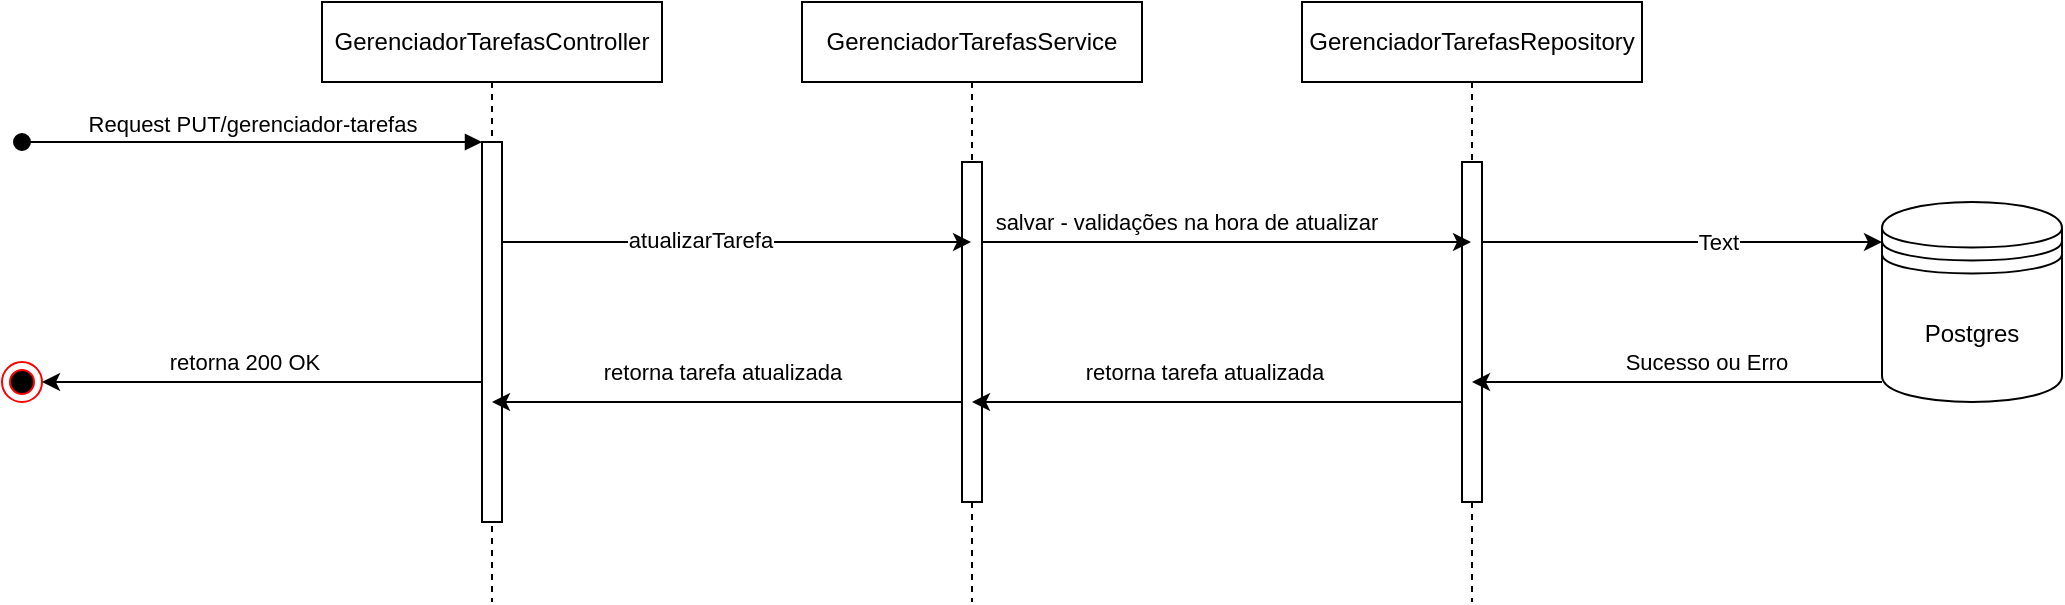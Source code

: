 <mxfile version="24.5.3" type="device">
  <diagram name="Page-1" id="2YBvvXClWsGukQMizWep">
    <mxGraphModel dx="1147" dy="675" grid="1" gridSize="10" guides="1" tooltips="1" connect="1" arrows="1" fold="1" page="1" pageScale="1" pageWidth="850" pageHeight="1100" math="0" shadow="0">
      <root>
        <mxCell id="0" />
        <mxCell id="1" parent="0" />
        <mxCell id="aM9ryv3xv72pqoxQDRHE-1" value="GerenciadorTarefasController" style="shape=umlLifeline;perimeter=lifelinePerimeter;whiteSpace=wrap;html=1;container=0;dropTarget=0;collapsible=0;recursiveResize=0;outlineConnect=0;portConstraint=eastwest;newEdgeStyle={&quot;edgeStyle&quot;:&quot;elbowEdgeStyle&quot;,&quot;elbow&quot;:&quot;vertical&quot;,&quot;curved&quot;:0,&quot;rounded&quot;:0};" parent="1" vertex="1">
          <mxGeometry x="320" y="160" width="170" height="300" as="geometry" />
        </mxCell>
        <mxCell id="aM9ryv3xv72pqoxQDRHE-2" value="" style="html=1;points=[];perimeter=orthogonalPerimeter;outlineConnect=0;targetShapes=umlLifeline;portConstraint=eastwest;newEdgeStyle={&quot;edgeStyle&quot;:&quot;elbowEdgeStyle&quot;,&quot;elbow&quot;:&quot;vertical&quot;,&quot;curved&quot;:0,&quot;rounded&quot;:0};" parent="aM9ryv3xv72pqoxQDRHE-1" vertex="1">
          <mxGeometry x="80" y="70" width="10" height="190" as="geometry" />
        </mxCell>
        <mxCell id="aM9ryv3xv72pqoxQDRHE-3" value="Request PUT/gerenciador-tarefas" style="html=1;verticalAlign=bottom;startArrow=oval;endArrow=block;startSize=8;edgeStyle=elbowEdgeStyle;elbow=vertical;curved=0;rounded=0;" parent="aM9ryv3xv72pqoxQDRHE-1" target="aM9ryv3xv72pqoxQDRHE-2" edge="1">
          <mxGeometry relative="1" as="geometry">
            <mxPoint x="-150" y="70" as="sourcePoint" />
          </mxGeometry>
        </mxCell>
        <mxCell id="aM9ryv3xv72pqoxQDRHE-5" value="GerenciadorTarefasService" style="shape=umlLifeline;perimeter=lifelinePerimeter;whiteSpace=wrap;html=1;container=0;dropTarget=0;collapsible=0;recursiveResize=0;outlineConnect=0;portConstraint=eastwest;newEdgeStyle={&quot;edgeStyle&quot;:&quot;elbowEdgeStyle&quot;,&quot;elbow&quot;:&quot;vertical&quot;,&quot;curved&quot;:0,&quot;rounded&quot;:0};" parent="1" vertex="1">
          <mxGeometry x="560" y="160" width="170" height="300" as="geometry" />
        </mxCell>
        <mxCell id="aM9ryv3xv72pqoxQDRHE-6" value="" style="html=1;points=[];perimeter=orthogonalPerimeter;outlineConnect=0;targetShapes=umlLifeline;portConstraint=eastwest;newEdgeStyle={&quot;edgeStyle&quot;:&quot;elbowEdgeStyle&quot;,&quot;elbow&quot;:&quot;vertical&quot;,&quot;curved&quot;:0,&quot;rounded&quot;:0};" parent="aM9ryv3xv72pqoxQDRHE-5" vertex="1">
          <mxGeometry x="80" y="80" width="10" height="170" as="geometry" />
        </mxCell>
        <mxCell id="IiTI9jfZ8LXsbtytBa5d-1" value="GerenciadorTarefasRepository" style="shape=umlLifeline;perimeter=lifelinePerimeter;whiteSpace=wrap;html=1;container=0;dropTarget=0;collapsible=0;recursiveResize=0;outlineConnect=0;portConstraint=eastwest;newEdgeStyle={&quot;edgeStyle&quot;:&quot;elbowEdgeStyle&quot;,&quot;elbow&quot;:&quot;vertical&quot;,&quot;curved&quot;:0,&quot;rounded&quot;:0};" vertex="1" parent="1">
          <mxGeometry x="810" y="160" width="170" height="300" as="geometry" />
        </mxCell>
        <mxCell id="IiTI9jfZ8LXsbtytBa5d-2" value="" style="html=1;points=[];perimeter=orthogonalPerimeter;outlineConnect=0;targetShapes=umlLifeline;portConstraint=eastwest;newEdgeStyle={&quot;edgeStyle&quot;:&quot;elbowEdgeStyle&quot;,&quot;elbow&quot;:&quot;vertical&quot;,&quot;curved&quot;:0,&quot;rounded&quot;:0};" vertex="1" parent="IiTI9jfZ8LXsbtytBa5d-1">
          <mxGeometry x="80" y="80" width="10" height="170" as="geometry" />
        </mxCell>
        <mxCell id="IiTI9jfZ8LXsbtytBa5d-8" style="edgeStyle=orthogonalEdgeStyle;rounded=0;orthogonalLoop=1;jettySize=auto;html=1;" edge="1" parent="1" source="IiTI9jfZ8LXsbtytBa5d-3" target="IiTI9jfZ8LXsbtytBa5d-1">
          <mxGeometry relative="1" as="geometry">
            <Array as="points">
              <mxPoint x="1000" y="350" />
              <mxPoint x="1000" y="350" />
            </Array>
          </mxGeometry>
        </mxCell>
        <mxCell id="IiTI9jfZ8LXsbtytBa5d-19" value="Sucesso ou Erro" style="edgeLabel;html=1;align=center;verticalAlign=middle;resizable=0;points=[];" vertex="1" connectable="0" parent="IiTI9jfZ8LXsbtytBa5d-8">
          <mxGeometry x="-0.137" relative="1" as="geometry">
            <mxPoint y="-10" as="offset" />
          </mxGeometry>
        </mxCell>
        <mxCell id="IiTI9jfZ8LXsbtytBa5d-3" value="Postgres" style="shape=datastore;whiteSpace=wrap;html=1;" vertex="1" parent="1">
          <mxGeometry x="1100" y="260" width="90" height="100" as="geometry" />
        </mxCell>
        <mxCell id="IiTI9jfZ8LXsbtytBa5d-4" style="edgeStyle=elbowEdgeStyle;rounded=0;orthogonalLoop=1;jettySize=auto;html=1;elbow=vertical;curved=0;" edge="1" parent="1" source="aM9ryv3xv72pqoxQDRHE-2" target="aM9ryv3xv72pqoxQDRHE-5">
          <mxGeometry relative="1" as="geometry">
            <Array as="points">
              <mxPoint x="530" y="280" />
            </Array>
          </mxGeometry>
        </mxCell>
        <mxCell id="IiTI9jfZ8LXsbtytBa5d-9" value="atualizarTarefa" style="edgeLabel;html=1;align=center;verticalAlign=middle;resizable=0;points=[];" vertex="1" connectable="0" parent="IiTI9jfZ8LXsbtytBa5d-4">
          <mxGeometry x="-0.156" y="1" relative="1" as="geometry">
            <mxPoint as="offset" />
          </mxGeometry>
        </mxCell>
        <mxCell id="IiTI9jfZ8LXsbtytBa5d-5" style="edgeStyle=elbowEdgeStyle;rounded=0;orthogonalLoop=1;jettySize=auto;html=1;elbow=vertical;curved=0;" edge="1" parent="1" source="aM9ryv3xv72pqoxQDRHE-6" target="IiTI9jfZ8LXsbtytBa5d-1">
          <mxGeometry relative="1" as="geometry">
            <Array as="points">
              <mxPoint x="760" y="280" />
            </Array>
          </mxGeometry>
        </mxCell>
        <mxCell id="IiTI9jfZ8LXsbtytBa5d-10" value="salvar - validações na hora de atualizar" style="edgeLabel;html=1;align=center;verticalAlign=middle;resizable=0;points=[];" vertex="1" connectable="0" parent="IiTI9jfZ8LXsbtytBa5d-5">
          <mxGeometry x="-0.164" y="1" relative="1" as="geometry">
            <mxPoint y="-9" as="offset" />
          </mxGeometry>
        </mxCell>
        <mxCell id="IiTI9jfZ8LXsbtytBa5d-6" style="edgeStyle=elbowEdgeStyle;rounded=0;orthogonalLoop=1;jettySize=auto;html=1;elbow=vertical;curved=0;" edge="1" parent="1" source="IiTI9jfZ8LXsbtytBa5d-2" target="IiTI9jfZ8LXsbtytBa5d-3">
          <mxGeometry relative="1" as="geometry">
            <Array as="points">
              <mxPoint x="980" y="280" />
            </Array>
          </mxGeometry>
        </mxCell>
        <mxCell id="IiTI9jfZ8LXsbtytBa5d-18" value="Text" style="edgeLabel;html=1;align=center;verticalAlign=middle;resizable=0;points=[];" vertex="1" connectable="0" parent="IiTI9jfZ8LXsbtytBa5d-6">
          <mxGeometry x="0.178" relative="1" as="geometry">
            <mxPoint as="offset" />
          </mxGeometry>
        </mxCell>
        <mxCell id="IiTI9jfZ8LXsbtytBa5d-11" style="edgeStyle=elbowEdgeStyle;rounded=0;orthogonalLoop=1;jettySize=auto;html=1;elbow=vertical;curved=0;" edge="1" parent="1" source="IiTI9jfZ8LXsbtytBa5d-2" target="aM9ryv3xv72pqoxQDRHE-5">
          <mxGeometry relative="1" as="geometry">
            <Array as="points">
              <mxPoint x="760" y="360" />
            </Array>
          </mxGeometry>
        </mxCell>
        <mxCell id="IiTI9jfZ8LXsbtytBa5d-13" value="retorna tarefa atualizada" style="edgeLabel;html=1;align=center;verticalAlign=middle;resizable=0;points=[];" vertex="1" connectable="0" parent="IiTI9jfZ8LXsbtytBa5d-11">
          <mxGeometry x="0.091" y="1" relative="1" as="geometry">
            <mxPoint x="4" y="-16" as="offset" />
          </mxGeometry>
        </mxCell>
        <mxCell id="IiTI9jfZ8LXsbtytBa5d-12" style="edgeStyle=elbowEdgeStyle;rounded=0;orthogonalLoop=1;jettySize=auto;html=1;elbow=vertical;curved=0;" edge="1" parent="1" source="aM9ryv3xv72pqoxQDRHE-6" target="aM9ryv3xv72pqoxQDRHE-1">
          <mxGeometry relative="1" as="geometry">
            <Array as="points">
              <mxPoint x="520" y="360" />
            </Array>
          </mxGeometry>
        </mxCell>
        <mxCell id="IiTI9jfZ8LXsbtytBa5d-14" value="retorna tarefa atualizada" style="edgeLabel;html=1;align=center;verticalAlign=middle;resizable=0;points=[];" vertex="1" connectable="0" parent="IiTI9jfZ8LXsbtytBa5d-12">
          <mxGeometry x="0.277" y="-2" relative="1" as="geometry">
            <mxPoint x="30" y="-13" as="offset" />
          </mxGeometry>
        </mxCell>
        <mxCell id="IiTI9jfZ8LXsbtytBa5d-15" value="" style="ellipse;html=1;shape=endState;fillColor=#000000;strokeColor=#ff0000;" vertex="1" parent="1">
          <mxGeometry x="160" y="340" width="20" height="20" as="geometry" />
        </mxCell>
        <mxCell id="IiTI9jfZ8LXsbtytBa5d-16" style="edgeStyle=elbowEdgeStyle;rounded=0;orthogonalLoop=1;jettySize=auto;html=1;elbow=vertical;curved=0;entryX=1;entryY=0.5;entryDx=0;entryDy=0;" edge="1" parent="1" source="aM9ryv3xv72pqoxQDRHE-2" target="IiTI9jfZ8LXsbtytBa5d-15">
          <mxGeometry relative="1" as="geometry" />
        </mxCell>
        <mxCell id="IiTI9jfZ8LXsbtytBa5d-17" value="retorna 200 OK" style="edgeLabel;html=1;align=center;verticalAlign=middle;resizable=0;points=[];" vertex="1" connectable="0" parent="IiTI9jfZ8LXsbtytBa5d-16">
          <mxGeometry x="0.575" y="-1" relative="1" as="geometry">
            <mxPoint x="54" y="-9" as="offset" />
          </mxGeometry>
        </mxCell>
      </root>
    </mxGraphModel>
  </diagram>
</mxfile>
